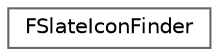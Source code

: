 digraph "Graphical Class Hierarchy"
{
 // INTERACTIVE_SVG=YES
 // LATEX_PDF_SIZE
  bgcolor="transparent";
  edge [fontname=Helvetica,fontsize=10,labelfontname=Helvetica,labelfontsize=10];
  node [fontname=Helvetica,fontsize=10,shape=box,height=0.2,width=0.4];
  rankdir="LR";
  Node0 [id="Node000000",label="FSlateIconFinder",height=0.2,width=0.4,color="grey40", fillcolor="white", style="filled",URL="$d6/d73/classFSlateIconFinder.html",tooltip="Class used for finding icons within a registered set of styles."];
}
